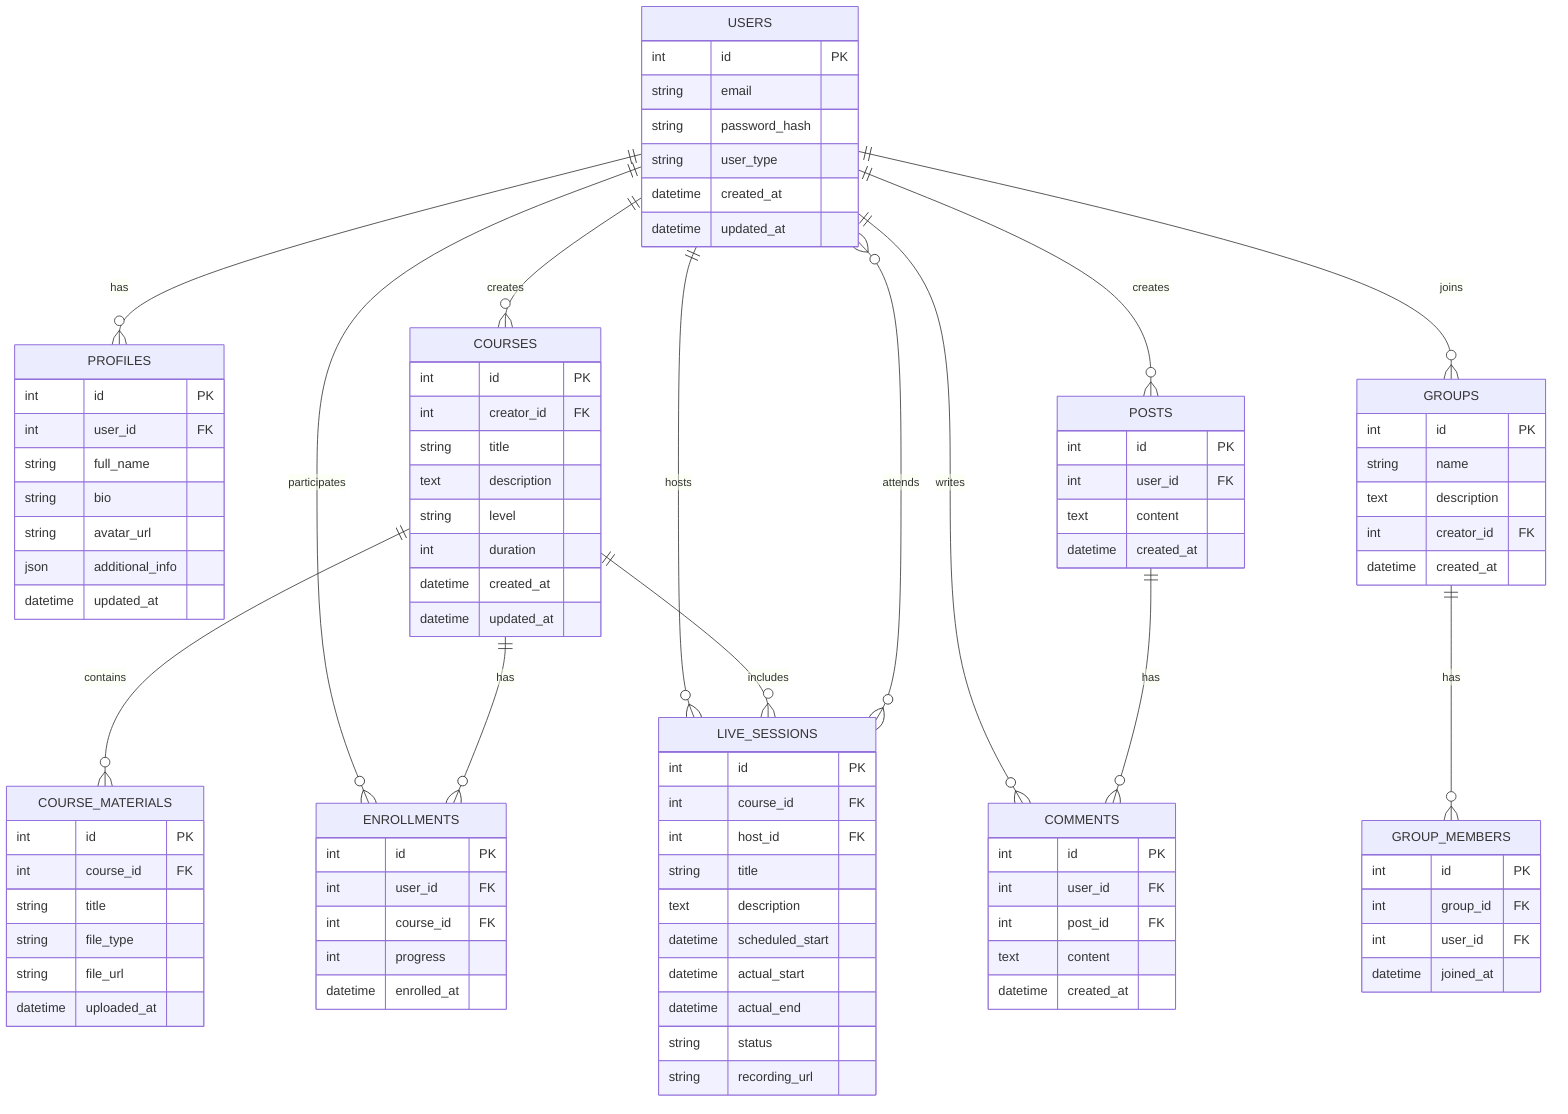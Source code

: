 erDiagram
    USERS ||--o{ PROFILES : has
    USERS ||--o{ COURSES : creates
    USERS ||--o{ ENROLLMENTS : participates
    COURSES ||--o{ COURSE_MATERIALS : contains
    COURSES ||--o{ ENROLLMENTS : has
    USERS ||--o{ POSTS : creates
    USERS ||--o{ COMMENTS : writes
    POSTS ||--o{ COMMENTS : has
    USERS ||--o{ GROUPS : joins
    GROUPS ||--o{ GROUP_MEMBERS : has
    USERS ||--o{ LIVE_SESSIONS : hosts
    COURSES ||--o{ LIVE_SESSIONS : includes
    USERS }o--o{ LIVE_SESSIONS : attends

    USERS {
        int id PK
        string email
        string password_hash
        string user_type
        datetime created_at
        datetime updated_at
    }

    PROFILES {
        int id PK
        int user_id FK
        string full_name
        string bio
        string avatar_url
        json additional_info
        datetime updated_at
    }

    COURSES {
        int id PK
        int creator_id FK
        string title
        text description
        string level
        int duration
        datetime created_at
        datetime updated_at
    }

    COURSE_MATERIALS {
        int id PK
        int course_id FK
        string title
        string file_type
        string file_url
        datetime uploaded_at
    }

    ENROLLMENTS {
        int id PK
        int user_id FK
        int course_id FK
        int progress
        datetime enrolled_at
    }

    POSTS {
        int id PK
        int user_id FK
        text content
        datetime created_at
    }

    COMMENTS {
        int id PK
        int user_id FK
        int post_id FK
        text content
        datetime created_at
    }

    GROUPS {
        int id PK
        string name
        text description
        int creator_id FK
        datetime created_at
    }

    GROUP_MEMBERS {
        int id PK
        int group_id FK
        int user_id FK
        datetime joined_at
    }

    LIVE_SESSIONS {
        int id PK
        int course_id FK
        int host_id FK
        string title
        text description
        datetime scheduled_start
        datetime actual_start
        datetime actual_end
        string status
        string recording_url
    }